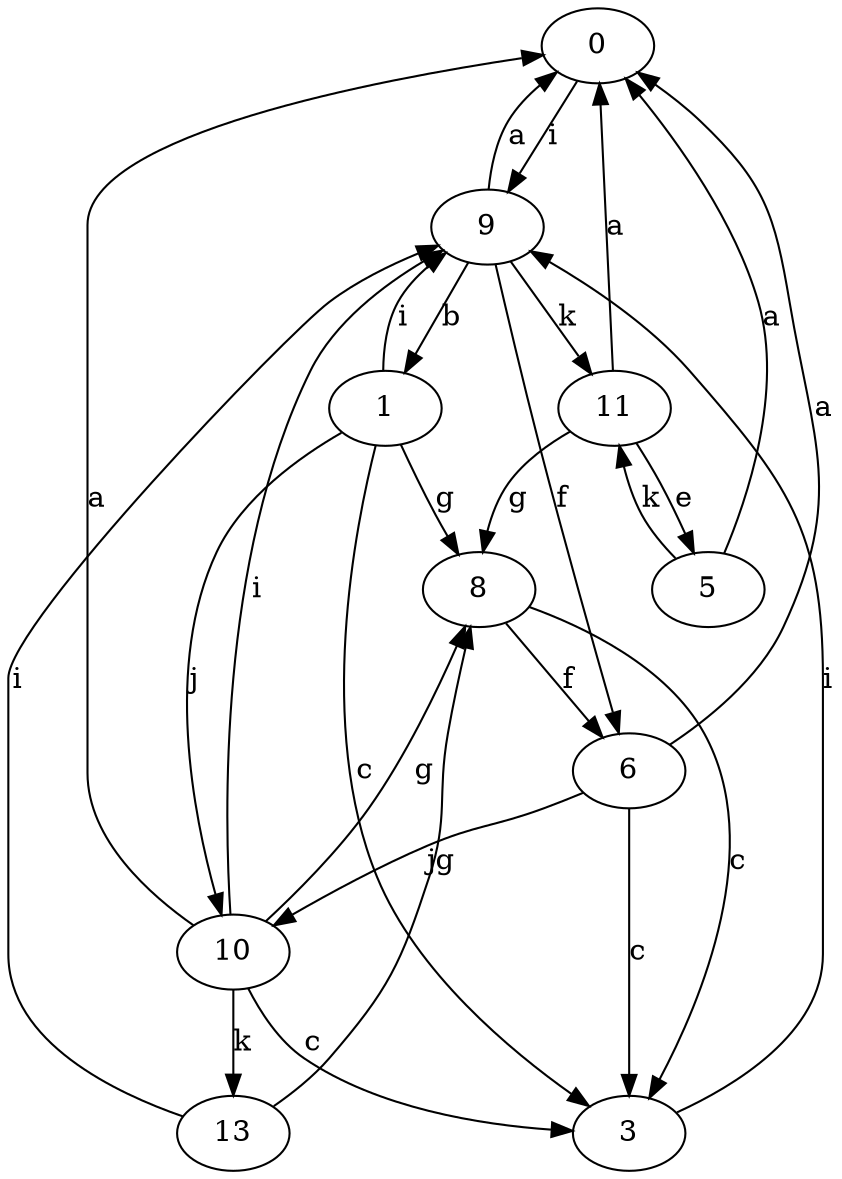strict digraph  {
0;
1;
3;
5;
6;
8;
9;
10;
11;
13;
0 -> 9  [label=i];
1 -> 3  [label=c];
1 -> 8  [label=g];
1 -> 9  [label=i];
1 -> 10  [label=j];
3 -> 9  [label=i];
5 -> 0  [label=a];
5 -> 11  [label=k];
6 -> 0  [label=a];
6 -> 3  [label=c];
6 -> 10  [label=j];
8 -> 3  [label=c];
8 -> 6  [label=f];
9 -> 0  [label=a];
9 -> 1  [label=b];
9 -> 6  [label=f];
9 -> 11  [label=k];
10 -> 0  [label=a];
10 -> 3  [label=c];
10 -> 8  [label=g];
10 -> 9  [label=i];
10 -> 13  [label=k];
11 -> 0  [label=a];
11 -> 5  [label=e];
11 -> 8  [label=g];
13 -> 8  [label=g];
13 -> 9  [label=i];
}
